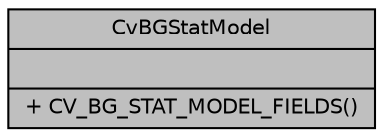 digraph "CvBGStatModel"
{
 // LATEX_PDF_SIZE
  edge [fontname="Helvetica",fontsize="10",labelfontname="Helvetica",labelfontsize="10"];
  node [fontname="Helvetica",fontsize="10",shape=record];
  Node1 [label="{CvBGStatModel\n||+ CV_BG_STAT_MODEL_FIELDS()\l}",height=0.2,width=0.4,color="black", fillcolor="grey75", style="filled", fontcolor="black",tooltip=" "];
}
